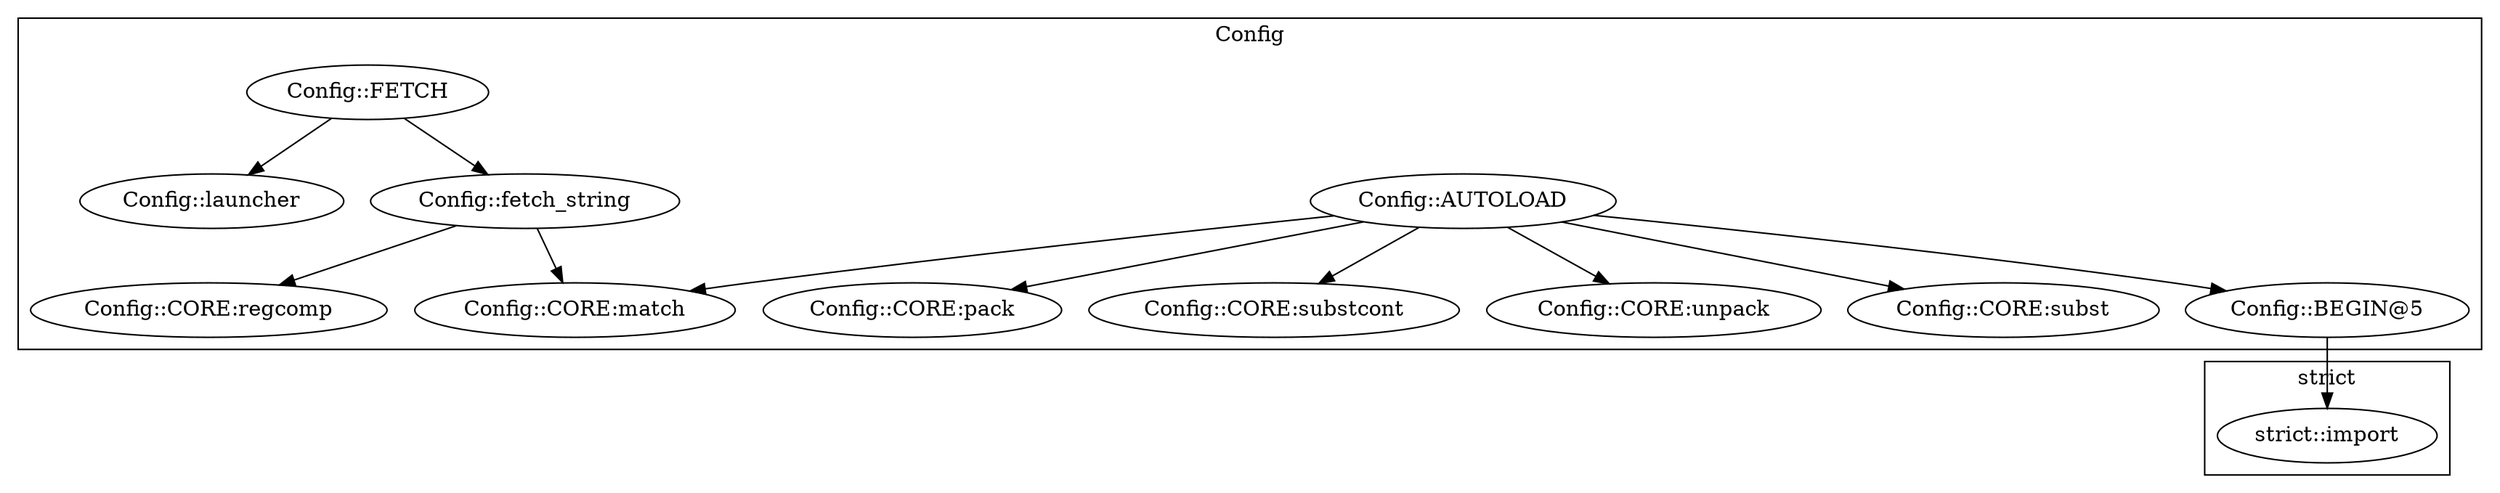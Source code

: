 digraph {
graph [overlap=false]
subgraph cluster_Config {
	label="Config";
	"Config::CORE:subst";
	"Config::CORE:match";
	"Config::BEGIN@5";
	"Config::fetch_string";
	"Config::AUTOLOAD";
	"Config::CORE:regcomp";
	"Config::CORE:pack";
	"Config::launcher";
	"Config::CORE:substcont";
	"Config::CORE:unpack";
	"Config::FETCH";
}
subgraph cluster_strict {
	label="strict";
	"strict::import";
}
"Config::fetch_string" -> "Config::CORE:match";
"Config::AUTOLOAD" -> "Config::CORE:match";
"Config::AUTOLOAD" -> "Config::CORE:pack";
"Config::AUTOLOAD" -> "Config::CORE:substcont";
"Config::FETCH" -> "Config::fetch_string";
"Config::FETCH" -> "Config::launcher";
"Config::AUTOLOAD" -> "Config::CORE:unpack";
"Config::AUTOLOAD" -> "Config::BEGIN@5";
"Config::fetch_string" -> "Config::CORE:regcomp";
"Config::AUTOLOAD" -> "Config::CORE:subst";
"Config::BEGIN@5" -> "strict::import";
}
